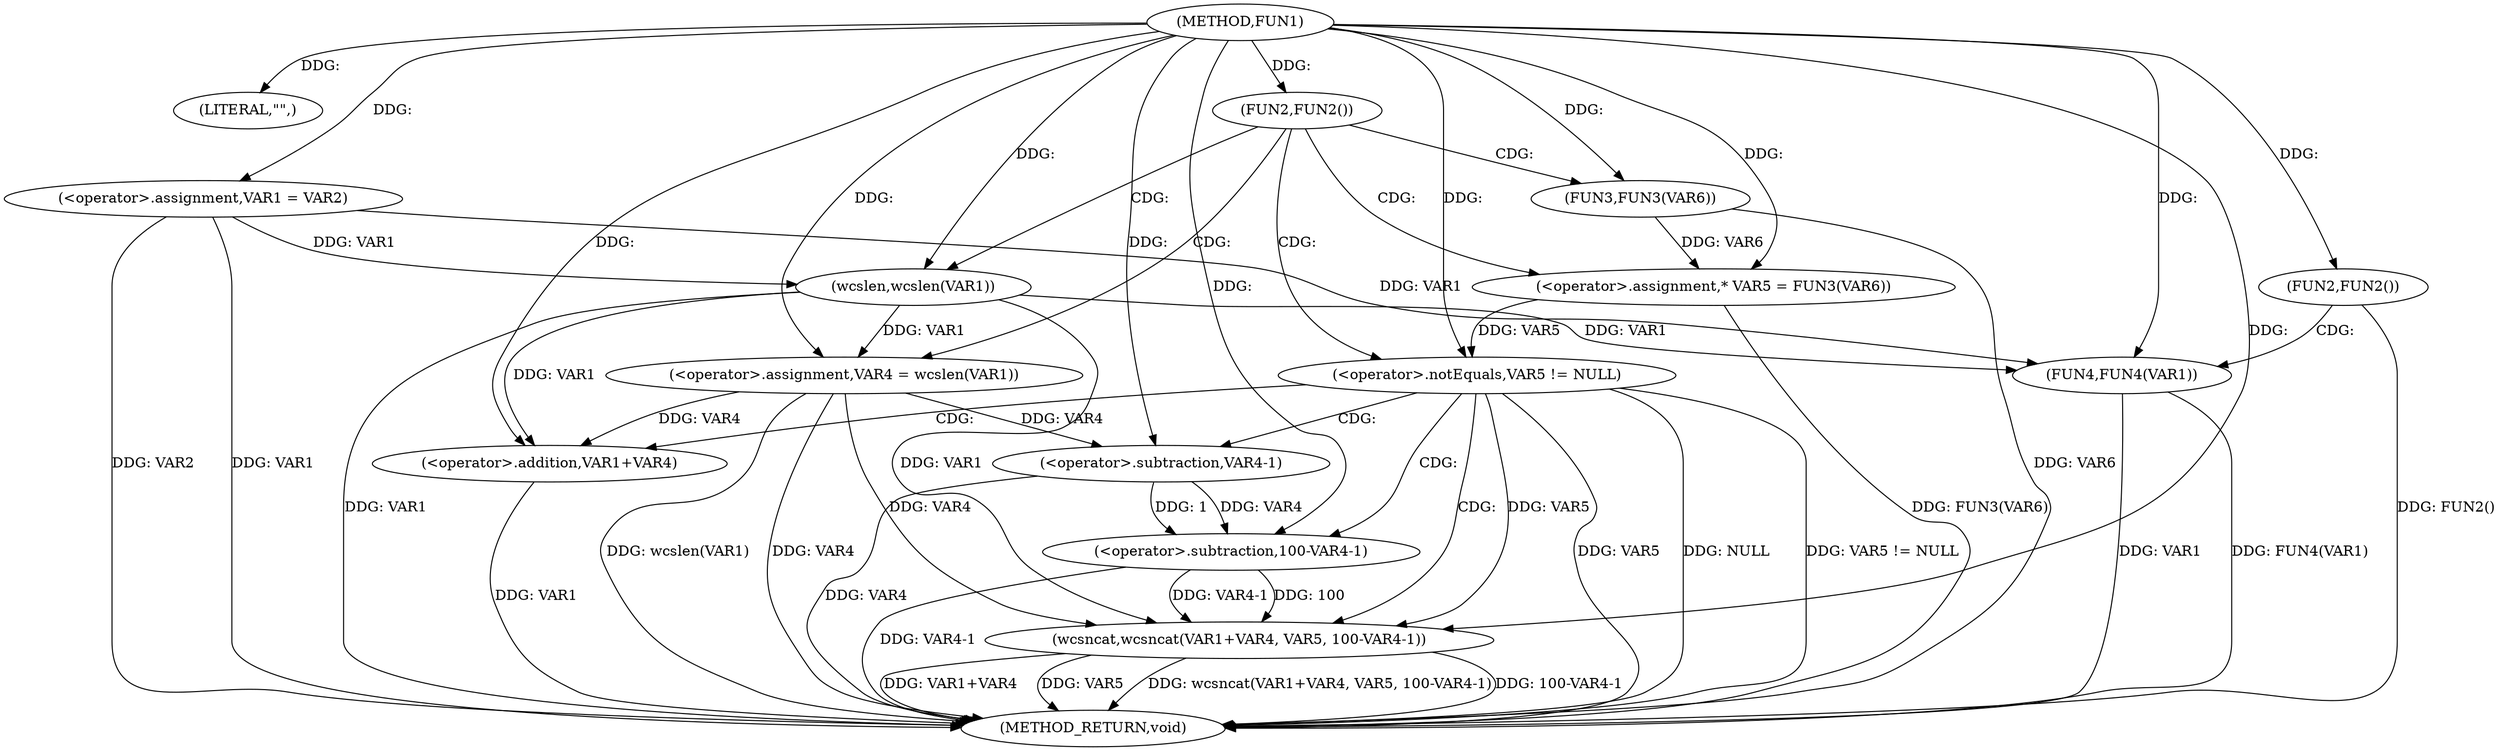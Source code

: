 digraph FUN1 {  
"1000100" [label = "(METHOD,FUN1)" ]
"1000141" [label = "(METHOD_RETURN,void)" ]
"1000103" [label = "(LITERAL,\"\",)" ]
"1000104" [label = "(<operator>.assignment,VAR1 = VAR2)" ]
"1000108" [label = "(FUN2,FUN2())" ]
"1000112" [label = "(<operator>.assignment,VAR4 = wcslen(VAR1))" ]
"1000114" [label = "(wcslen,wcslen(VAR1))" ]
"1000117" [label = "(<operator>.assignment,* VAR5 = FUN3(VAR6))" ]
"1000119" [label = "(FUN3,FUN3(VAR6))" ]
"1000122" [label = "(<operator>.notEquals,VAR5 != NULL)" ]
"1000126" [label = "(wcsncat,wcsncat(VAR1+VAR4, VAR5, 100-VAR4-1))" ]
"1000127" [label = "(<operator>.addition,VAR1+VAR4)" ]
"1000131" [label = "(<operator>.subtraction,100-VAR4-1)" ]
"1000133" [label = "(<operator>.subtraction,VAR4-1)" ]
"1000137" [label = "(FUN2,FUN2())" ]
"1000139" [label = "(FUN4,FUN4(VAR1))" ]
  "1000104" -> "1000141"  [ label = "DDG: VAR1"] 
  "1000112" -> "1000141"  [ label = "DDG: wcslen(VAR1)"] 
  "1000139" -> "1000141"  [ label = "DDG: VAR1"] 
  "1000133" -> "1000141"  [ label = "DDG: VAR4"] 
  "1000114" -> "1000141"  [ label = "DDG: VAR1"] 
  "1000126" -> "1000141"  [ label = "DDG: VAR1+VAR4"] 
  "1000122" -> "1000141"  [ label = "DDG: VAR5 != NULL"] 
  "1000127" -> "1000141"  [ label = "DDG: VAR1"] 
  "1000117" -> "1000141"  [ label = "DDG: FUN3(VAR6)"] 
  "1000126" -> "1000141"  [ label = "DDG: VAR5"] 
  "1000126" -> "1000141"  [ label = "DDG: wcsncat(VAR1+VAR4, VAR5, 100-VAR4-1)"] 
  "1000122" -> "1000141"  [ label = "DDG: VAR5"] 
  "1000139" -> "1000141"  [ label = "DDG: FUN4(VAR1)"] 
  "1000131" -> "1000141"  [ label = "DDG: VAR4-1"] 
  "1000112" -> "1000141"  [ label = "DDG: VAR4"] 
  "1000119" -> "1000141"  [ label = "DDG: VAR6"] 
  "1000137" -> "1000141"  [ label = "DDG: FUN2()"] 
  "1000104" -> "1000141"  [ label = "DDG: VAR2"] 
  "1000126" -> "1000141"  [ label = "DDG: 100-VAR4-1"] 
  "1000122" -> "1000141"  [ label = "DDG: NULL"] 
  "1000100" -> "1000103"  [ label = "DDG: "] 
  "1000100" -> "1000104"  [ label = "DDG: "] 
  "1000100" -> "1000108"  [ label = "DDG: "] 
  "1000114" -> "1000112"  [ label = "DDG: VAR1"] 
  "1000100" -> "1000112"  [ label = "DDG: "] 
  "1000104" -> "1000114"  [ label = "DDG: VAR1"] 
  "1000100" -> "1000114"  [ label = "DDG: "] 
  "1000119" -> "1000117"  [ label = "DDG: VAR6"] 
  "1000100" -> "1000117"  [ label = "DDG: "] 
  "1000100" -> "1000119"  [ label = "DDG: "] 
  "1000117" -> "1000122"  [ label = "DDG: VAR5"] 
  "1000100" -> "1000122"  [ label = "DDG: "] 
  "1000114" -> "1000126"  [ label = "DDG: VAR1"] 
  "1000100" -> "1000126"  [ label = "DDG: "] 
  "1000112" -> "1000126"  [ label = "DDG: VAR4"] 
  "1000114" -> "1000127"  [ label = "DDG: VAR1"] 
  "1000100" -> "1000127"  [ label = "DDG: "] 
  "1000112" -> "1000127"  [ label = "DDG: VAR4"] 
  "1000122" -> "1000126"  [ label = "DDG: VAR5"] 
  "1000131" -> "1000126"  [ label = "DDG: 100"] 
  "1000131" -> "1000126"  [ label = "DDG: VAR4-1"] 
  "1000100" -> "1000131"  [ label = "DDG: "] 
  "1000133" -> "1000131"  [ label = "DDG: VAR4"] 
  "1000133" -> "1000131"  [ label = "DDG: 1"] 
  "1000100" -> "1000133"  [ label = "DDG: "] 
  "1000112" -> "1000133"  [ label = "DDG: VAR4"] 
  "1000100" -> "1000137"  [ label = "DDG: "] 
  "1000104" -> "1000139"  [ label = "DDG: VAR1"] 
  "1000114" -> "1000139"  [ label = "DDG: VAR1"] 
  "1000100" -> "1000139"  [ label = "DDG: "] 
  "1000108" -> "1000112"  [ label = "CDG: "] 
  "1000108" -> "1000119"  [ label = "CDG: "] 
  "1000108" -> "1000114"  [ label = "CDG: "] 
  "1000108" -> "1000117"  [ label = "CDG: "] 
  "1000108" -> "1000122"  [ label = "CDG: "] 
  "1000122" -> "1000131"  [ label = "CDG: "] 
  "1000122" -> "1000133"  [ label = "CDG: "] 
  "1000122" -> "1000127"  [ label = "CDG: "] 
  "1000122" -> "1000126"  [ label = "CDG: "] 
  "1000137" -> "1000139"  [ label = "CDG: "] 
}
